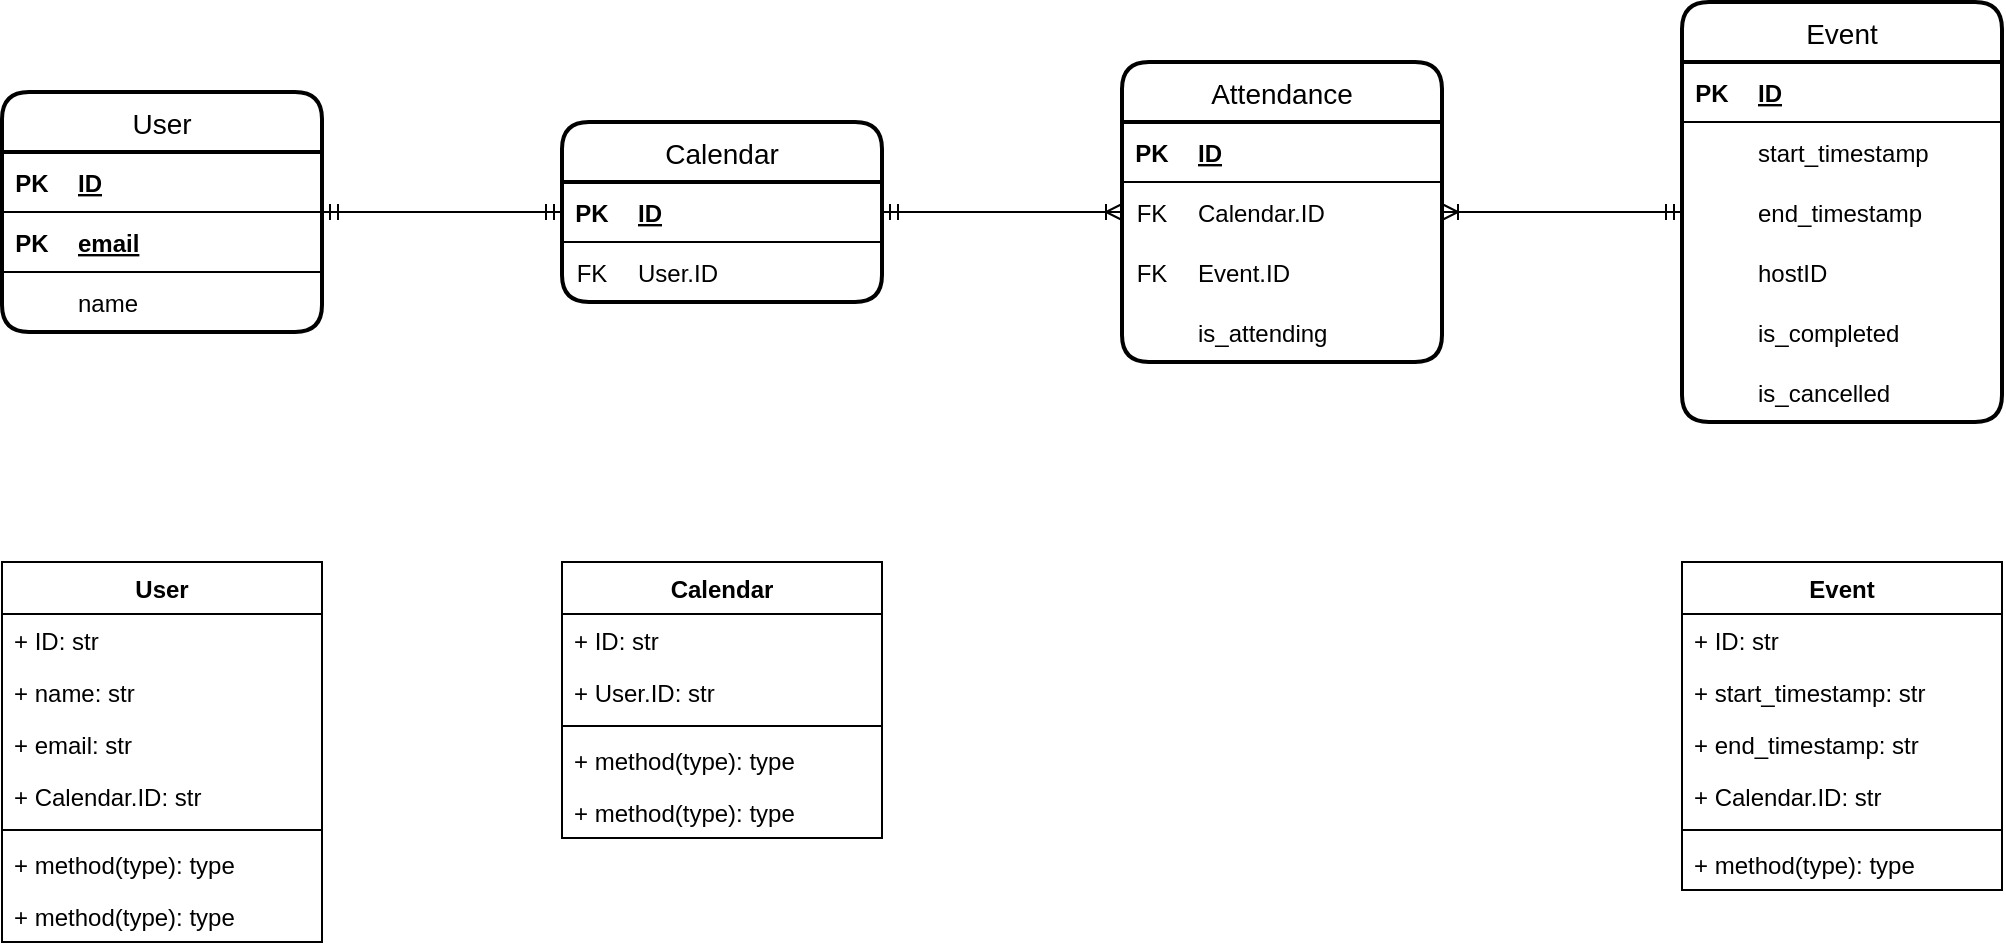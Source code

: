 <mxfile version="15.5.4" type="embed"><diagram id="DMilO55j4B88B5tWhcKt" name="Page-1"><mxGraphModel dx="788" dy="483" grid="1" gridSize="10" guides="1" tooltips="1" connect="1" arrows="1" fold="1" page="1" pageScale="1" pageWidth="1169" pageHeight="827" background="none" math="0" shadow="0"><root><mxCell id="0"/><mxCell id="1" parent="0"/><mxCell id="6N414X3jIMNz7iww7mdx-74" value="" style="edgeStyle=entityRelationEdgeStyle;fontSize=12;html=1;endArrow=ERmandOne;startArrow=ERmandOne;rounded=0;" parent="1" source="6N414X3jIMNz7iww7mdx-83" target="6N414X3jIMNz7iww7mdx-78" edge="1"><mxGeometry width="100" height="100" relative="1" as="geometry"><mxPoint x="270" y="120" as="sourcePoint"/><mxPoint x="360" y="115" as="targetPoint"/></mxGeometry></mxCell><mxCell id="6N414X3jIMNz7iww7mdx-75" value="Attendance" style="swimlane;childLayout=stackLayout;horizontal=1;startSize=30;horizontalStack=0;rounded=1;fontSize=14;fontStyle=0;strokeWidth=2;resizeParent=0;resizeLast=1;shadow=0;dashed=0;align=center;" parent="1" vertex="1"><mxGeometry x="640" y="70" width="160" height="150" as="geometry"/></mxCell><mxCell id="6N414X3jIMNz7iww7mdx-117" value="" style="shape=table;startSize=0;container=1;collapsible=1;childLayout=tableLayout;fixedRows=1;rowLines=0;fontStyle=0;align=center;resizeLast=1;strokeColor=none;fillColor=none;collapsible=0;" parent="6N414X3jIMNz7iww7mdx-75" vertex="1"><mxGeometry y="30" width="160" height="120" as="geometry"/></mxCell><mxCell id="6N414X3jIMNz7iww7mdx-118" value="" style="shape=tableRow;horizontal=0;startSize=0;swimlaneHead=0;swimlaneBody=0;fillColor=none;collapsible=0;dropTarget=0;points=[[0,0.5],[1,0.5]];portConstraint=eastwest;top=0;left=0;right=0;bottom=1;" parent="6N414X3jIMNz7iww7mdx-117" vertex="1"><mxGeometry width="160" height="30" as="geometry"/></mxCell><mxCell id="6N414X3jIMNz7iww7mdx-119" value="PK" style="shape=partialRectangle;connectable=0;fillColor=none;top=0;left=0;bottom=0;right=0;fontStyle=1;overflow=hidden;" parent="6N414X3jIMNz7iww7mdx-118" vertex="1"><mxGeometry width="30" height="30" as="geometry"><mxRectangle width="30" height="30" as="alternateBounds"/></mxGeometry></mxCell><mxCell id="6N414X3jIMNz7iww7mdx-120" value="ID" style="shape=partialRectangle;connectable=0;fillColor=none;top=0;left=0;bottom=0;right=0;align=left;spacingLeft=6;fontStyle=5;overflow=hidden;" parent="6N414X3jIMNz7iww7mdx-118" vertex="1"><mxGeometry x="30" width="130" height="30" as="geometry"><mxRectangle width="130" height="30" as="alternateBounds"/></mxGeometry></mxCell><mxCell id="6N414X3jIMNz7iww7mdx-138" value="" style="shape=tableRow;horizontal=0;startSize=0;swimlaneHead=0;swimlaneBody=0;fillColor=none;collapsible=0;dropTarget=0;points=[[0,0.5],[1,0.5]];portConstraint=eastwest;top=0;left=0;right=0;bottom=0;labelBorderColor=none;" parent="6N414X3jIMNz7iww7mdx-117" vertex="1"><mxGeometry y="30" width="160" height="30" as="geometry"/></mxCell><mxCell id="6N414X3jIMNz7iww7mdx-139" value="FK" style="shape=partialRectangle;connectable=0;fillColor=none;top=0;left=0;bottom=0;right=0;fontStyle=0;overflow=hidden;" parent="6N414X3jIMNz7iww7mdx-138" vertex="1"><mxGeometry width="30" height="30" as="geometry"><mxRectangle width="30" height="30" as="alternateBounds"/></mxGeometry></mxCell><mxCell id="6N414X3jIMNz7iww7mdx-140" value="Calendar.ID" style="shape=partialRectangle;connectable=0;fillColor=none;top=0;left=0;bottom=0;right=0;align=left;spacingLeft=6;fontStyle=0;overflow=hidden;labelBorderColor=none;" parent="6N414X3jIMNz7iww7mdx-138" vertex="1"><mxGeometry x="30" width="130" height="30" as="geometry"><mxRectangle width="130" height="30" as="alternateBounds"/></mxGeometry></mxCell><mxCell id="6N414X3jIMNz7iww7mdx-142" value="" style="shape=tableRow;horizontal=0;startSize=0;swimlaneHead=0;swimlaneBody=0;fillColor=none;collapsible=0;dropTarget=0;points=[[0,0.5],[1,0.5]];portConstraint=eastwest;top=0;left=0;right=0;bottom=0;" parent="6N414X3jIMNz7iww7mdx-117" vertex="1"><mxGeometry y="60" width="160" height="30" as="geometry"/></mxCell><mxCell id="6N414X3jIMNz7iww7mdx-143" value="FK" style="shape=partialRectangle;connectable=0;fillColor=none;top=0;left=0;bottom=0;right=0;fontStyle=0;overflow=hidden;" parent="6N414X3jIMNz7iww7mdx-142" vertex="1"><mxGeometry width="30" height="30" as="geometry"><mxRectangle width="30" height="30" as="alternateBounds"/></mxGeometry></mxCell><mxCell id="6N414X3jIMNz7iww7mdx-144" value="Event.ID" style="shape=partialRectangle;connectable=0;fillColor=none;top=0;left=0;bottom=0;right=0;align=left;spacingLeft=6;fontStyle=0;overflow=hidden;" parent="6N414X3jIMNz7iww7mdx-142" vertex="1"><mxGeometry x="30" width="130" height="30" as="geometry"><mxRectangle width="130" height="30" as="alternateBounds"/></mxGeometry></mxCell><mxCell id="6N414X3jIMNz7iww7mdx-146" value="" style="shape=tableRow;horizontal=0;startSize=0;swimlaneHead=0;swimlaneBody=0;fillColor=none;collapsible=0;dropTarget=0;points=[[0,0.5],[1,0.5]];portConstraint=eastwest;top=0;left=0;right=0;bottom=0;" parent="6N414X3jIMNz7iww7mdx-117" vertex="1"><mxGeometry y="90" width="160" height="30" as="geometry"/></mxCell><mxCell id="6N414X3jIMNz7iww7mdx-147" value="" style="shape=partialRectangle;connectable=0;fillColor=none;top=0;left=0;bottom=0;right=0;editable=1;overflow=hidden;" parent="6N414X3jIMNz7iww7mdx-146" vertex="1"><mxGeometry width="30" height="30" as="geometry"><mxRectangle width="30" height="30" as="alternateBounds"/></mxGeometry></mxCell><mxCell id="6N414X3jIMNz7iww7mdx-148" value="is_attending" style="shape=partialRectangle;connectable=0;fillColor=none;top=0;left=0;bottom=0;right=0;align=left;spacingLeft=6;overflow=hidden;" parent="6N414X3jIMNz7iww7mdx-146" vertex="1"><mxGeometry x="30" width="130" height="30" as="geometry"><mxRectangle width="130" height="30" as="alternateBounds"/></mxGeometry></mxCell><mxCell id="6N414X3jIMNz7iww7mdx-78" value="Calendar" style="swimlane;childLayout=stackLayout;horizontal=1;startSize=30;horizontalStack=0;rounded=1;fontSize=14;fontStyle=0;strokeWidth=2;resizeParent=0;resizeLast=1;shadow=0;dashed=0;align=center;" parent="1" vertex="1"><mxGeometry x="360" y="100" width="160" height="90" as="geometry"/></mxCell><mxCell id="6N414X3jIMNz7iww7mdx-113" value="" style="shape=table;startSize=0;container=1;collapsible=1;childLayout=tableLayout;fixedRows=1;rowLines=0;fontStyle=0;align=center;resizeLast=1;strokeColor=none;fillColor=none;collapsible=0;" parent="6N414X3jIMNz7iww7mdx-78" vertex="1"><mxGeometry y="30" width="160" height="30" as="geometry"/></mxCell><mxCell id="6N414X3jIMNz7iww7mdx-114" value="" style="shape=tableRow;horizontal=0;startSize=0;swimlaneHead=0;swimlaneBody=0;fillColor=none;collapsible=0;dropTarget=0;points=[[0,0.5],[1,0.5]];portConstraint=eastwest;top=0;left=0;right=0;bottom=1;" parent="6N414X3jIMNz7iww7mdx-113" vertex="1"><mxGeometry width="160" height="30" as="geometry"/></mxCell><mxCell id="6N414X3jIMNz7iww7mdx-115" value="PK" style="shape=partialRectangle;connectable=0;fillColor=none;top=0;left=0;bottom=0;right=0;fontStyle=1;overflow=hidden;" parent="6N414X3jIMNz7iww7mdx-114" vertex="1"><mxGeometry width="30" height="30" as="geometry"><mxRectangle width="30" height="30" as="alternateBounds"/></mxGeometry></mxCell><mxCell id="6N414X3jIMNz7iww7mdx-116" value="ID" style="shape=partialRectangle;connectable=0;fillColor=none;top=0;left=0;bottom=0;right=0;align=left;spacingLeft=6;fontStyle=5;overflow=hidden;" parent="6N414X3jIMNz7iww7mdx-114" vertex="1"><mxGeometry x="30" width="130" height="30" as="geometry"><mxRectangle width="130" height="30" as="alternateBounds"/></mxGeometry></mxCell><mxCell id="6N414X3jIMNz7iww7mdx-133" value="" style="shape=table;startSize=0;container=1;collapsible=1;childLayout=tableLayout;fixedRows=1;rowLines=0;fontStyle=0;align=center;resizeLast=1;strokeColor=none;fillColor=none;collapsible=0;" parent="6N414X3jIMNz7iww7mdx-78" vertex="1"><mxGeometry y="60" width="160" height="30" as="geometry"/></mxCell><mxCell id="6N414X3jIMNz7iww7mdx-134" value="" style="shape=tableRow;horizontal=0;startSize=0;swimlaneHead=0;swimlaneBody=0;fillColor=none;collapsible=0;dropTarget=0;points=[[0,0.5],[1,0.5]];portConstraint=eastwest;top=0;left=0;right=0;bottom=0;" parent="6N414X3jIMNz7iww7mdx-133" vertex="1"><mxGeometry width="160" height="30" as="geometry"/></mxCell><mxCell id="6N414X3jIMNz7iww7mdx-135" value="FK" style="shape=partialRectangle;connectable=0;fillColor=none;top=0;left=0;bottom=0;right=0;fontStyle=0;overflow=hidden;" parent="6N414X3jIMNz7iww7mdx-134" vertex="1"><mxGeometry width="30" height="30" as="geometry"><mxRectangle width="30" height="30" as="alternateBounds"/></mxGeometry></mxCell><mxCell id="6N414X3jIMNz7iww7mdx-136" value="User.ID" style="shape=partialRectangle;connectable=0;fillColor=none;top=0;left=0;bottom=0;right=0;align=left;spacingLeft=6;fontStyle=0;overflow=hidden;" parent="6N414X3jIMNz7iww7mdx-134" vertex="1"><mxGeometry x="30" width="130" height="30" as="geometry"><mxRectangle width="130" height="30" as="alternateBounds"/></mxGeometry></mxCell><mxCell id="6N414X3jIMNz7iww7mdx-80" value="Event" style="swimlane;childLayout=stackLayout;horizontal=1;startSize=30;horizontalStack=0;rounded=1;fontSize=14;fontStyle=0;strokeWidth=2;resizeParent=0;resizeLast=1;shadow=0;dashed=0;align=center;" parent="1" vertex="1"><mxGeometry x="920" y="40" width="160" height="210" as="geometry"/></mxCell><mxCell id="6N414X3jIMNz7iww7mdx-121" value="" style="shape=table;startSize=0;container=1;collapsible=1;childLayout=tableLayout;fixedRows=1;rowLines=0;fontStyle=0;align=center;resizeLast=1;strokeColor=none;fillColor=none;collapsible=0;" parent="6N414X3jIMNz7iww7mdx-80" vertex="1"><mxGeometry y="30" width="160" height="180" as="geometry"/></mxCell><mxCell id="6N414X3jIMNz7iww7mdx-122" value="" style="shape=tableRow;horizontal=0;startSize=0;swimlaneHead=0;swimlaneBody=0;fillColor=none;collapsible=0;dropTarget=0;points=[[0,0.5],[1,0.5]];portConstraint=eastwest;top=0;left=0;right=0;bottom=1;" parent="6N414X3jIMNz7iww7mdx-121" vertex="1"><mxGeometry width="160" height="30" as="geometry"/></mxCell><mxCell id="6N414X3jIMNz7iww7mdx-123" value="PK" style="shape=partialRectangle;connectable=0;fillColor=none;top=0;left=0;bottom=0;right=0;fontStyle=1;overflow=hidden;" parent="6N414X3jIMNz7iww7mdx-122" vertex="1"><mxGeometry width="30" height="30" as="geometry"><mxRectangle width="30" height="30" as="alternateBounds"/></mxGeometry></mxCell><mxCell id="6N414X3jIMNz7iww7mdx-124" value="ID" style="shape=partialRectangle;connectable=0;fillColor=none;top=0;left=0;bottom=0;right=0;align=left;spacingLeft=6;fontStyle=5;overflow=hidden;" parent="6N414X3jIMNz7iww7mdx-122" vertex="1"><mxGeometry x="30" width="130" height="30" as="geometry"><mxRectangle width="130" height="30" as="alternateBounds"/></mxGeometry></mxCell><mxCell id="6N414X3jIMNz7iww7mdx-166" value="" style="shape=tableRow;horizontal=0;startSize=0;swimlaneHead=0;swimlaneBody=0;fillColor=none;collapsible=0;dropTarget=0;points=[[0,0.5],[1,0.5]];portConstraint=eastwest;top=0;left=0;right=0;bottom=0;labelBorderColor=none;" parent="6N414X3jIMNz7iww7mdx-121" vertex="1"><mxGeometry y="30" width="160" height="30" as="geometry"/></mxCell><mxCell id="6N414X3jIMNz7iww7mdx-167" value="" style="shape=partialRectangle;connectable=0;fillColor=none;top=0;left=0;bottom=0;right=0;editable=1;overflow=hidden;labelBorderColor=none;" parent="6N414X3jIMNz7iww7mdx-166" vertex="1"><mxGeometry width="30" height="30" as="geometry"><mxRectangle width="30" height="30" as="alternateBounds"/></mxGeometry></mxCell><mxCell id="6N414X3jIMNz7iww7mdx-168" value="start_timestamp" style="shape=partialRectangle;connectable=0;fillColor=none;top=0;left=0;bottom=0;right=0;align=left;spacingLeft=6;overflow=hidden;labelBorderColor=none;" parent="6N414X3jIMNz7iww7mdx-166" vertex="1"><mxGeometry x="30" width="130" height="30" as="geometry"><mxRectangle width="130" height="30" as="alternateBounds"/></mxGeometry></mxCell><mxCell id="6N414X3jIMNz7iww7mdx-170" value="" style="shape=tableRow;horizontal=0;startSize=0;swimlaneHead=0;swimlaneBody=0;fillColor=none;collapsible=0;dropTarget=0;points=[[0,0.5],[1,0.5]];portConstraint=eastwest;top=0;left=0;right=0;bottom=0;labelBorderColor=none;" parent="6N414X3jIMNz7iww7mdx-121" vertex="1"><mxGeometry y="60" width="160" height="30" as="geometry"/></mxCell><mxCell id="6N414X3jIMNz7iww7mdx-171" value="" style="shape=partialRectangle;connectable=0;fillColor=none;top=0;left=0;bottom=0;right=0;editable=1;overflow=hidden;labelBorderColor=none;" parent="6N414X3jIMNz7iww7mdx-170" vertex="1"><mxGeometry width="30" height="30" as="geometry"><mxRectangle width="30" height="30" as="alternateBounds"/></mxGeometry></mxCell><mxCell id="6N414X3jIMNz7iww7mdx-172" value="end_timestamp" style="shape=partialRectangle;connectable=0;fillColor=none;top=0;left=0;bottom=0;right=0;align=left;spacingLeft=6;overflow=hidden;labelBorderColor=none;" parent="6N414X3jIMNz7iww7mdx-170" vertex="1"><mxGeometry x="30" width="130" height="30" as="geometry"><mxRectangle width="130" height="30" as="alternateBounds"/></mxGeometry></mxCell><mxCell id="6N414X3jIMNz7iww7mdx-174" value="" style="shape=tableRow;horizontal=0;startSize=0;swimlaneHead=0;swimlaneBody=0;fillColor=none;collapsible=0;dropTarget=0;points=[[0,0.5],[1,0.5]];portConstraint=eastwest;top=0;left=0;right=0;bottom=0;labelBorderColor=none;" parent="6N414X3jIMNz7iww7mdx-121" vertex="1"><mxGeometry y="90" width="160" height="30" as="geometry"/></mxCell><mxCell id="6N414X3jIMNz7iww7mdx-175" value="" style="shape=partialRectangle;connectable=0;fillColor=none;top=0;left=0;bottom=0;right=0;editable=1;overflow=hidden;labelBorderColor=none;" parent="6N414X3jIMNz7iww7mdx-174" vertex="1"><mxGeometry width="30" height="30" as="geometry"><mxRectangle width="30" height="30" as="alternateBounds"/></mxGeometry></mxCell><mxCell id="6N414X3jIMNz7iww7mdx-176" value="hostID" style="shape=partialRectangle;connectable=0;fillColor=none;top=0;left=0;bottom=0;right=0;align=left;spacingLeft=6;overflow=hidden;labelBorderColor=none;" parent="6N414X3jIMNz7iww7mdx-174" vertex="1"><mxGeometry x="30" width="130" height="30" as="geometry"><mxRectangle width="130" height="30" as="alternateBounds"/></mxGeometry></mxCell><mxCell id="6N414X3jIMNz7iww7mdx-178" value="" style="shape=tableRow;horizontal=0;startSize=0;swimlaneHead=0;swimlaneBody=0;fillColor=none;collapsible=0;dropTarget=0;points=[[0,0.5],[1,0.5]];portConstraint=eastwest;top=0;left=0;right=0;bottom=0;labelBorderColor=none;" parent="6N414X3jIMNz7iww7mdx-121" vertex="1"><mxGeometry y="120" width="160" height="30" as="geometry"/></mxCell><mxCell id="6N414X3jIMNz7iww7mdx-179" value="" style="shape=partialRectangle;connectable=0;fillColor=none;top=0;left=0;bottom=0;right=0;editable=1;overflow=hidden;labelBorderColor=none;" parent="6N414X3jIMNz7iww7mdx-178" vertex="1"><mxGeometry width="30" height="30" as="geometry"><mxRectangle width="30" height="30" as="alternateBounds"/></mxGeometry></mxCell><mxCell id="6N414X3jIMNz7iww7mdx-180" value="is_completed" style="shape=partialRectangle;connectable=0;fillColor=none;top=0;left=0;bottom=0;right=0;align=left;spacingLeft=6;overflow=hidden;labelBorderColor=none;" parent="6N414X3jIMNz7iww7mdx-178" vertex="1"><mxGeometry x="30" width="130" height="30" as="geometry"><mxRectangle width="130" height="30" as="alternateBounds"/></mxGeometry></mxCell><mxCell id="6N414X3jIMNz7iww7mdx-184" value="" style="shape=tableRow;horizontal=0;startSize=0;swimlaneHead=0;swimlaneBody=0;fillColor=none;collapsible=0;dropTarget=0;points=[[0,0.5],[1,0.5]];portConstraint=eastwest;top=0;left=0;right=0;bottom=0;labelBorderColor=none;" parent="6N414X3jIMNz7iww7mdx-121" vertex="1"><mxGeometry y="150" width="160" height="30" as="geometry"/></mxCell><mxCell id="6N414X3jIMNz7iww7mdx-185" value="" style="shape=partialRectangle;connectable=0;fillColor=none;top=0;left=0;bottom=0;right=0;editable=1;overflow=hidden;labelBorderColor=none;" parent="6N414X3jIMNz7iww7mdx-184" vertex="1"><mxGeometry width="30" height="30" as="geometry"><mxRectangle width="30" height="30" as="alternateBounds"/></mxGeometry></mxCell><mxCell id="6N414X3jIMNz7iww7mdx-186" value="is_cancelled" style="shape=partialRectangle;connectable=0;fillColor=none;top=0;left=0;bottom=0;right=0;align=left;spacingLeft=6;overflow=hidden;labelBorderColor=none;" parent="6N414X3jIMNz7iww7mdx-184" vertex="1"><mxGeometry x="30" width="130" height="30" as="geometry"><mxRectangle width="130" height="30" as="alternateBounds"/></mxGeometry></mxCell><mxCell id="6N414X3jIMNz7iww7mdx-83" value="User" style="swimlane;childLayout=stackLayout;horizontal=1;startSize=30;horizontalStack=0;rounded=1;fontSize=14;fontStyle=0;strokeWidth=2;resizeParent=0;resizeLast=1;shadow=0;dashed=0;align=center;" parent="1" vertex="1"><mxGeometry x="80" y="85" width="160" height="120" as="geometry"/></mxCell><mxCell id="6N414X3jIMNz7iww7mdx-109" value="" style="shape=table;startSize=0;container=1;collapsible=1;childLayout=tableLayout;fixedRows=1;rowLines=0;fontStyle=0;align=center;resizeLast=1;strokeColor=none;fillColor=none;collapsible=0;" parent="6N414X3jIMNz7iww7mdx-83" vertex="1"><mxGeometry y="30" width="160" height="90" as="geometry"/></mxCell><mxCell id="6N414X3jIMNz7iww7mdx-110" value="" style="shape=tableRow;horizontal=0;startSize=0;swimlaneHead=0;swimlaneBody=0;fillColor=none;collapsible=0;dropTarget=0;points=[[0,0.5],[1,0.5]];portConstraint=eastwest;top=0;left=0;right=0;bottom=1;" parent="6N414X3jIMNz7iww7mdx-109" vertex="1"><mxGeometry width="160" height="30" as="geometry"/></mxCell><mxCell id="6N414X3jIMNz7iww7mdx-111" value="PK" style="shape=partialRectangle;connectable=0;fillColor=none;top=0;left=0;bottom=0;right=0;fontStyle=1;overflow=hidden;" parent="6N414X3jIMNz7iww7mdx-110" vertex="1"><mxGeometry width="30" height="30" as="geometry"><mxRectangle width="30" height="30" as="alternateBounds"/></mxGeometry></mxCell><mxCell id="6N414X3jIMNz7iww7mdx-112" value="ID" style="shape=partialRectangle;connectable=0;fillColor=none;top=0;left=0;bottom=0;right=0;align=left;spacingLeft=6;fontStyle=5;overflow=hidden;" parent="6N414X3jIMNz7iww7mdx-110" vertex="1"><mxGeometry x="30" width="130" height="30" as="geometry"><mxRectangle width="130" height="30" as="alternateBounds"/></mxGeometry></mxCell><mxCell id="6N414X3jIMNz7iww7mdx-158" value="" style="shape=tableRow;horizontal=0;startSize=0;swimlaneHead=0;swimlaneBody=0;fillColor=none;collapsible=0;dropTarget=0;points=[[0,0.5],[1,0.5]];portConstraint=eastwest;top=0;left=0;right=0;bottom=1;labelBorderColor=none;" parent="6N414X3jIMNz7iww7mdx-109" vertex="1"><mxGeometry y="30" width="160" height="30" as="geometry"/></mxCell><mxCell id="6N414X3jIMNz7iww7mdx-159" value="PK" style="shape=partialRectangle;connectable=0;fillColor=none;top=0;left=0;bottom=0;right=0;fontStyle=1;overflow=hidden;labelBorderColor=none;" parent="6N414X3jIMNz7iww7mdx-158" vertex="1"><mxGeometry width="30" height="30" as="geometry"><mxRectangle width="30" height="30" as="alternateBounds"/></mxGeometry></mxCell><mxCell id="6N414X3jIMNz7iww7mdx-160" value="email" style="shape=partialRectangle;connectable=0;fillColor=none;top=0;left=0;bottom=0;right=0;align=left;spacingLeft=6;fontStyle=5;overflow=hidden;labelBorderColor=none;" parent="6N414X3jIMNz7iww7mdx-158" vertex="1"><mxGeometry x="30" width="130" height="30" as="geometry"><mxRectangle width="130" height="30" as="alternateBounds"/></mxGeometry></mxCell><mxCell id="6N414X3jIMNz7iww7mdx-162" value="" style="shape=tableRow;horizontal=0;startSize=0;swimlaneHead=0;swimlaneBody=0;fillColor=none;collapsible=0;dropTarget=0;points=[[0,0.5],[1,0.5]];portConstraint=eastwest;top=0;left=0;right=0;bottom=0;labelBorderColor=none;" parent="6N414X3jIMNz7iww7mdx-109" vertex="1"><mxGeometry y="60" width="160" height="30" as="geometry"/></mxCell><mxCell id="6N414X3jIMNz7iww7mdx-163" value="" style="shape=partialRectangle;connectable=0;fillColor=none;top=0;left=0;bottom=0;right=0;editable=1;overflow=hidden;labelBorderColor=none;" parent="6N414X3jIMNz7iww7mdx-162" vertex="1"><mxGeometry width="30" height="30" as="geometry"><mxRectangle width="30" height="30" as="alternateBounds"/></mxGeometry></mxCell><mxCell id="6N414X3jIMNz7iww7mdx-164" value="name" style="shape=partialRectangle;connectable=0;fillColor=none;top=0;left=0;bottom=0;right=0;align=left;spacingLeft=6;overflow=hidden;labelBorderColor=none;" parent="6N414X3jIMNz7iww7mdx-162" vertex="1"><mxGeometry x="30" width="130" height="30" as="geometry"><mxRectangle width="130" height="30" as="alternateBounds"/></mxGeometry></mxCell><mxCell id="6N414X3jIMNz7iww7mdx-85" value="User" style="swimlane;fontStyle=1;align=center;verticalAlign=top;childLayout=stackLayout;horizontal=1;startSize=26;horizontalStack=0;resizeParent=1;resizeParentMax=0;resizeLast=0;collapsible=1;marginBottom=0;" parent="1" vertex="1"><mxGeometry x="80" y="320" width="160" height="190" as="geometry"><mxRectangle x="470" y="240" width="100" height="26" as="alternateBounds"/></mxGeometry></mxCell><mxCell id="6N414X3jIMNz7iww7mdx-86" value="+ ID: str" style="text;strokeColor=none;fillColor=none;align=left;verticalAlign=top;spacingLeft=4;spacingRight=4;overflow=hidden;rotatable=0;points=[[0,0.5],[1,0.5]];portConstraint=eastwest;" parent="6N414X3jIMNz7iww7mdx-85" vertex="1"><mxGeometry y="26" width="160" height="26" as="geometry"/></mxCell><mxCell id="6N414X3jIMNz7iww7mdx-87" value="+ name: str" style="text;strokeColor=none;fillColor=none;align=left;verticalAlign=top;spacingLeft=4;spacingRight=4;overflow=hidden;rotatable=0;points=[[0,0.5],[1,0.5]];portConstraint=eastwest;" parent="6N414X3jIMNz7iww7mdx-85" vertex="1"><mxGeometry y="52" width="160" height="26" as="geometry"/></mxCell><mxCell id="6N414X3jIMNz7iww7mdx-88" value="+ email: str" style="text;strokeColor=none;fillColor=none;align=left;verticalAlign=top;spacingLeft=4;spacingRight=4;overflow=hidden;rotatable=0;points=[[0,0.5],[1,0.5]];portConstraint=eastwest;" parent="6N414X3jIMNz7iww7mdx-85" vertex="1"><mxGeometry y="78" width="160" height="26" as="geometry"/></mxCell><mxCell id="6N414X3jIMNz7iww7mdx-89" value="+ Calendar.ID: str" style="text;strokeColor=none;fillColor=none;align=left;verticalAlign=top;spacingLeft=4;spacingRight=4;overflow=hidden;rotatable=0;points=[[0,0.5],[1,0.5]];portConstraint=eastwest;" parent="6N414X3jIMNz7iww7mdx-85" vertex="1"><mxGeometry y="104" width="160" height="26" as="geometry"/></mxCell><mxCell id="6N414X3jIMNz7iww7mdx-90" value="" style="line;strokeWidth=1;fillColor=none;align=left;verticalAlign=middle;spacingTop=-1;spacingLeft=3;spacingRight=3;rotatable=0;labelPosition=right;points=[];portConstraint=eastwest;" parent="6N414X3jIMNz7iww7mdx-85" vertex="1"><mxGeometry y="130" width="160" height="8" as="geometry"/></mxCell><mxCell id="6N414X3jIMNz7iww7mdx-91" value="+ method(type): type" style="text;strokeColor=none;fillColor=none;align=left;verticalAlign=top;spacingLeft=4;spacingRight=4;overflow=hidden;rotatable=0;points=[[0,0.5],[1,0.5]];portConstraint=eastwest;" parent="6N414X3jIMNz7iww7mdx-85" vertex="1"><mxGeometry y="138" width="160" height="26" as="geometry"/></mxCell><mxCell id="6N414X3jIMNz7iww7mdx-92" value="+ method(type): type" style="text;strokeColor=none;fillColor=none;align=left;verticalAlign=top;spacingLeft=4;spacingRight=4;overflow=hidden;rotatable=0;points=[[0,0.5],[1,0.5]];portConstraint=eastwest;" parent="6N414X3jIMNz7iww7mdx-85" vertex="1"><mxGeometry y="164" width="160" height="26" as="geometry"/></mxCell><mxCell id="6N414X3jIMNz7iww7mdx-93" value="Calendar" style="swimlane;fontStyle=1;align=center;verticalAlign=top;childLayout=stackLayout;horizontal=1;startSize=26;horizontalStack=0;resizeParent=1;resizeParentMax=0;resizeLast=0;collapsible=1;marginBottom=0;" parent="1" vertex="1"><mxGeometry x="360" y="320" width="160" height="138" as="geometry"><mxRectangle x="470" y="240" width="100" height="26" as="alternateBounds"/></mxGeometry></mxCell><mxCell id="6N414X3jIMNz7iww7mdx-94" value="+ ID: str" style="text;strokeColor=none;fillColor=none;align=left;verticalAlign=top;spacingLeft=4;spacingRight=4;overflow=hidden;rotatable=0;points=[[0,0.5],[1,0.5]];portConstraint=eastwest;" parent="6N414X3jIMNz7iww7mdx-93" vertex="1"><mxGeometry y="26" width="160" height="26" as="geometry"/></mxCell><mxCell id="6N414X3jIMNz7iww7mdx-95" value="+ User.ID: str" style="text;strokeColor=none;fillColor=none;align=left;verticalAlign=top;spacingLeft=4;spacingRight=4;overflow=hidden;rotatable=0;points=[[0,0.5],[1,0.5]];portConstraint=eastwest;" parent="6N414X3jIMNz7iww7mdx-93" vertex="1"><mxGeometry y="52" width="160" height="26" as="geometry"/></mxCell><mxCell id="6N414X3jIMNz7iww7mdx-96" value="" style="line;strokeWidth=1;fillColor=none;align=left;verticalAlign=middle;spacingTop=-1;spacingLeft=3;spacingRight=3;rotatable=0;labelPosition=right;points=[];portConstraint=eastwest;" parent="6N414X3jIMNz7iww7mdx-93" vertex="1"><mxGeometry y="78" width="160" height="8" as="geometry"/></mxCell><mxCell id="6N414X3jIMNz7iww7mdx-97" value="+ method(type): type" style="text;strokeColor=none;fillColor=none;align=left;verticalAlign=top;spacingLeft=4;spacingRight=4;overflow=hidden;rotatable=0;points=[[0,0.5],[1,0.5]];portConstraint=eastwest;" parent="6N414X3jIMNz7iww7mdx-93" vertex="1"><mxGeometry y="86" width="160" height="26" as="geometry"/></mxCell><mxCell id="6N414X3jIMNz7iww7mdx-98" value="+ method(type): type" style="text;strokeColor=none;fillColor=none;align=left;verticalAlign=top;spacingLeft=4;spacingRight=4;overflow=hidden;rotatable=0;points=[[0,0.5],[1,0.5]];portConstraint=eastwest;" parent="6N414X3jIMNz7iww7mdx-93" vertex="1"><mxGeometry y="112" width="160" height="26" as="geometry"/></mxCell><mxCell id="6N414X3jIMNz7iww7mdx-101" value="Event" style="swimlane;fontStyle=1;align=center;verticalAlign=top;childLayout=stackLayout;horizontal=1;startSize=26;horizontalStack=0;resizeParent=1;resizeParentMax=0;resizeLast=0;collapsible=1;marginBottom=0;" parent="1" vertex="1"><mxGeometry x="920" y="320" width="160" height="164" as="geometry"/></mxCell><mxCell id="6N414X3jIMNz7iww7mdx-102" value="+ ID: str" style="text;strokeColor=none;fillColor=none;align=left;verticalAlign=top;spacingLeft=4;spacingRight=4;overflow=hidden;rotatable=0;points=[[0,0.5],[1,0.5]];portConstraint=eastwest;" parent="6N414X3jIMNz7iww7mdx-101" vertex="1"><mxGeometry y="26" width="160" height="26" as="geometry"/></mxCell><mxCell id="6N414X3jIMNz7iww7mdx-103" value="+ start_timestamp: str" style="text;strokeColor=none;fillColor=none;align=left;verticalAlign=top;spacingLeft=4;spacingRight=4;overflow=hidden;rotatable=0;points=[[0,0.5],[1,0.5]];portConstraint=eastwest;" parent="6N414X3jIMNz7iww7mdx-101" vertex="1"><mxGeometry y="52" width="160" height="26" as="geometry"/></mxCell><mxCell id="6N414X3jIMNz7iww7mdx-104" value="+ end_timestamp: str" style="text;strokeColor=none;fillColor=none;align=left;verticalAlign=top;spacingLeft=4;spacingRight=4;overflow=hidden;rotatable=0;points=[[0,0.5],[1,0.5]];portConstraint=eastwest;" parent="6N414X3jIMNz7iww7mdx-101" vertex="1"><mxGeometry y="78" width="160" height="26" as="geometry"/></mxCell><mxCell id="6N414X3jIMNz7iww7mdx-105" value="+ Calendar.ID: str" style="text;strokeColor=none;fillColor=none;align=left;verticalAlign=top;spacingLeft=4;spacingRight=4;overflow=hidden;rotatable=0;points=[[0,0.5],[1,0.5]];portConstraint=eastwest;" parent="6N414X3jIMNz7iww7mdx-101" vertex="1"><mxGeometry y="104" width="160" height="26" as="geometry"/></mxCell><mxCell id="6N414X3jIMNz7iww7mdx-106" value="" style="line;strokeWidth=1;fillColor=none;align=left;verticalAlign=middle;spacingTop=-1;spacingLeft=3;spacingRight=3;rotatable=0;labelPosition=right;points=[];portConstraint=eastwest;" parent="6N414X3jIMNz7iww7mdx-101" vertex="1"><mxGeometry y="130" width="160" height="8" as="geometry"/></mxCell><mxCell id="6N414X3jIMNz7iww7mdx-107" value="+ method(type): type" style="text;strokeColor=none;fillColor=none;align=left;verticalAlign=top;spacingLeft=4;spacingRight=4;overflow=hidden;rotatable=0;points=[[0,0.5],[1,0.5]];portConstraint=eastwest;" parent="6N414X3jIMNz7iww7mdx-101" vertex="1"><mxGeometry y="138" width="160" height="26" as="geometry"/></mxCell><mxCell id="6N414X3jIMNz7iww7mdx-181" value="" style="edgeStyle=entityRelationEdgeStyle;fontSize=12;html=1;endArrow=ERoneToMany;startArrow=ERmandOne;rounded=0;" parent="1" source="6N414X3jIMNz7iww7mdx-78" target="6N414X3jIMNz7iww7mdx-75" edge="1"><mxGeometry width="100" height="100" relative="1" as="geometry"><mxPoint x="550" y="400" as="sourcePoint"/><mxPoint x="650" y="300" as="targetPoint"/></mxGeometry></mxCell><mxCell id="6N414X3jIMNz7iww7mdx-182" value="" style="edgeStyle=entityRelationEdgeStyle;fontSize=12;html=1;endArrow=ERoneToMany;startArrow=ERmandOne;rounded=0;" parent="1" source="6N414X3jIMNz7iww7mdx-80" target="6N414X3jIMNz7iww7mdx-75" edge="1"><mxGeometry width="100" height="100" relative="1" as="geometry"><mxPoint x="740" y="390" as="sourcePoint"/><mxPoint x="840" y="290" as="targetPoint"/></mxGeometry></mxCell></root></mxGraphModel></diagram></mxfile>